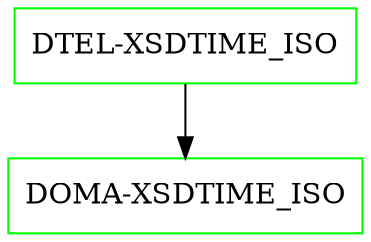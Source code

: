 digraph G {
  "DTEL-XSDTIME_ISO" [shape=box,color=green];
  "DOMA-XSDTIME_ISO" [shape=box,color=green,URL="./DOMA_XSDTIME_ISO.html"];
  "DTEL-XSDTIME_ISO" -> "DOMA-XSDTIME_ISO";
}
